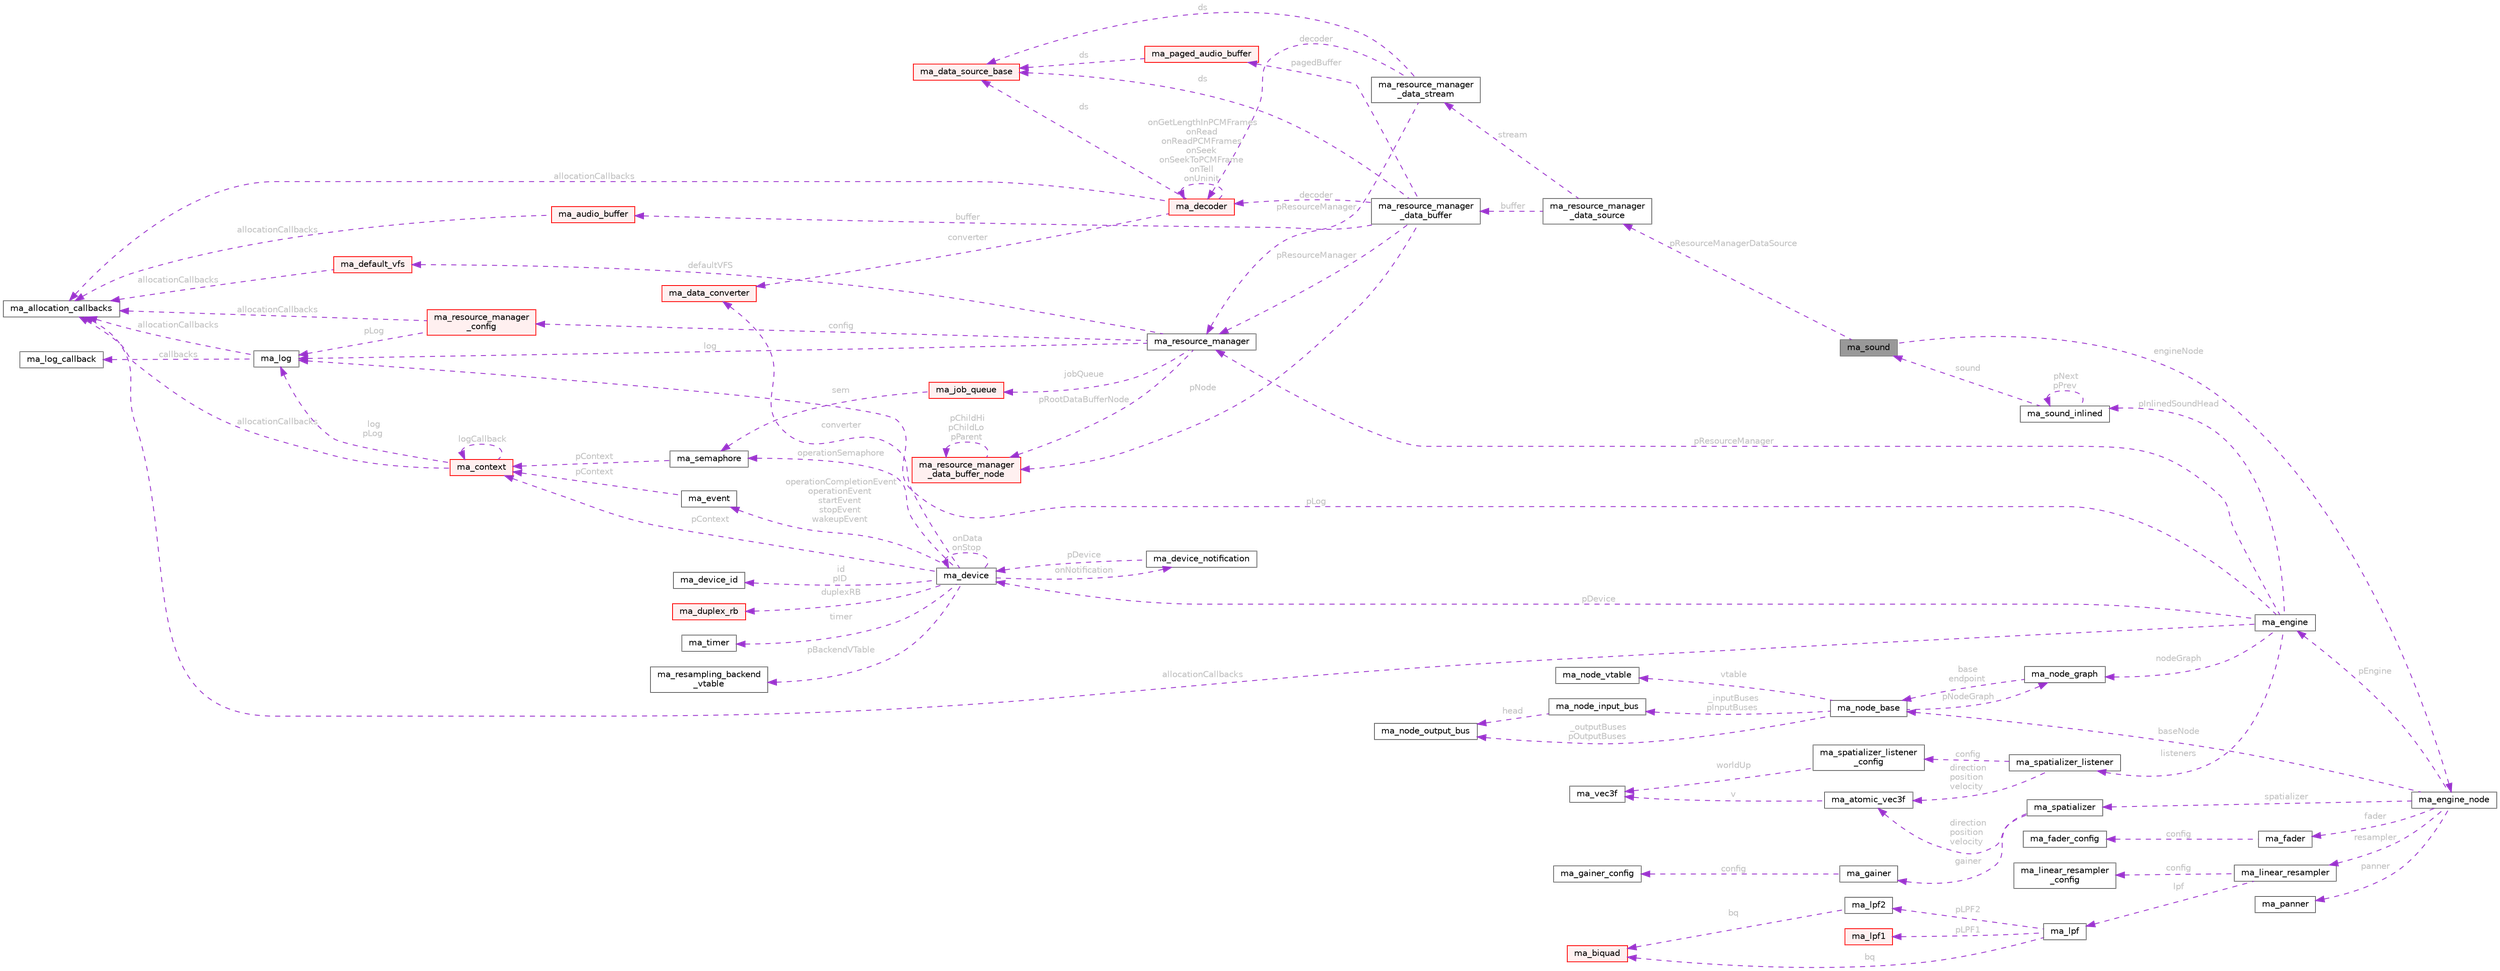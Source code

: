 digraph "ma_sound"
{
 // LATEX_PDF_SIZE
  bgcolor="transparent";
  edge [fontname=Helvetica,fontsize=10,labelfontname=Helvetica,labelfontsize=10];
  node [fontname=Helvetica,fontsize=10,shape=box,height=0.2,width=0.4];
  rankdir="LR";
  Node1 [id="Node000001",label="ma_sound",height=0.2,width=0.4,color="gray40", fillcolor="grey60", style="filled", fontcolor="black",tooltip=" "];
  Node2 -> Node1 [id="edge165_Node000001_Node000002",dir="back",color="darkorchid3",style="dashed",tooltip=" ",label=" engineNode",fontcolor="grey" ];
  Node2 [id="Node000002",label="ma_engine_node",height=0.2,width=0.4,color="gray40", fillcolor="white", style="filled",URL="$structma__engine__node.html",tooltip=" "];
  Node3 -> Node2 [id="edge166_Node000002_Node000003",dir="back",color="darkorchid3",style="dashed",tooltip=" ",label=" baseNode",fontcolor="grey" ];
  Node3 [id="Node000003",label="ma_node_base",height=0.2,width=0.4,color="gray40", fillcolor="white", style="filled",URL="$structma__node__base.html",tooltip=" "];
  Node4 -> Node3 [id="edge167_Node000003_Node000004",dir="back",color="darkorchid3",style="dashed",tooltip=" ",label=" pNodeGraph",fontcolor="grey" ];
  Node4 [id="Node000004",label="ma_node_graph",height=0.2,width=0.4,color="gray40", fillcolor="white", style="filled",URL="$structma__node__graph.html",tooltip=" "];
  Node3 -> Node4 [id="edge168_Node000004_Node000003",dir="back",color="darkorchid3",style="dashed",tooltip=" ",label=" base\nendpoint",fontcolor="grey" ];
  Node5 -> Node3 [id="edge169_Node000003_Node000005",dir="back",color="darkorchid3",style="dashed",tooltip=" ",label=" vtable",fontcolor="grey" ];
  Node5 [id="Node000005",label="ma_node_vtable",height=0.2,width=0.4,color="gray40", fillcolor="white", style="filled",URL="$structma__node__vtable.html",tooltip=" "];
  Node6 -> Node3 [id="edge170_Node000003_Node000006",dir="back",color="darkorchid3",style="dashed",tooltip=" ",label=" _inputBuses\npInputBuses",fontcolor="grey" ];
  Node6 [id="Node000006",label="ma_node_input_bus",height=0.2,width=0.4,color="gray40", fillcolor="white", style="filled",URL="$structma__node__input__bus.html",tooltip=" "];
  Node7 -> Node6 [id="edge171_Node000006_Node000007",dir="back",color="darkorchid3",style="dashed",tooltip=" ",label=" head",fontcolor="grey" ];
  Node7 [id="Node000007",label="ma_node_output_bus",height=0.2,width=0.4,color="gray40", fillcolor="white", style="filled",URL="$structma__node__output__bus.html",tooltip=" "];
  Node7 -> Node3 [id="edge172_Node000003_Node000007",dir="back",color="darkorchid3",style="dashed",tooltip=" ",label=" _outputBuses\npOutputBuses",fontcolor="grey" ];
  Node8 -> Node2 [id="edge173_Node000002_Node000008",dir="back",color="darkorchid3",style="dashed",tooltip=" ",label=" pEngine",fontcolor="grey" ];
  Node8 [id="Node000008",label="ma_engine",height=0.2,width=0.4,color="gray40", fillcolor="white", style="filled",URL="$structma__engine.html",tooltip=" "];
  Node4 -> Node8 [id="edge174_Node000008_Node000004",dir="back",color="darkorchid3",style="dashed",tooltip=" ",label=" nodeGraph",fontcolor="grey" ];
  Node9 -> Node8 [id="edge175_Node000008_Node000009",dir="back",color="darkorchid3",style="dashed",tooltip=" ",label=" pResourceManager",fontcolor="grey" ];
  Node9 [id="Node000009",label="ma_resource_manager",height=0.2,width=0.4,color="gray40", fillcolor="white", style="filled",URL="$structma__resource__manager.html",tooltip=" "];
  Node10 -> Node9 [id="edge176_Node000009_Node000010",dir="back",color="darkorchid3",style="dashed",tooltip=" ",label=" config",fontcolor="grey" ];
  Node10 [id="Node000010",label="ma_resource_manager\l_config",height=0.2,width=0.4,color="red", fillcolor="#FFF0F0", style="filled",URL="$structma__resource__manager__config.html",tooltip=" "];
  Node11 -> Node10 [id="edge177_Node000010_Node000011",dir="back",color="darkorchid3",style="dashed",tooltip=" ",label=" allocationCallbacks",fontcolor="grey" ];
  Node11 [id="Node000011",label="ma_allocation_callbacks",height=0.2,width=0.4,color="gray40", fillcolor="white", style="filled",URL="$structma__allocation__callbacks.html",tooltip=" "];
  Node12 -> Node10 [id="edge178_Node000010_Node000012",dir="back",color="darkorchid3",style="dashed",tooltip=" ",label=" pLog",fontcolor="grey" ];
  Node12 [id="Node000012",label="ma_log",height=0.2,width=0.4,color="gray40", fillcolor="white", style="filled",URL="$structma__log.html",tooltip=" "];
  Node13 -> Node12 [id="edge179_Node000012_Node000013",dir="back",color="darkorchid3",style="dashed",tooltip=" ",label=" callbacks",fontcolor="grey" ];
  Node13 [id="Node000013",label="ma_log_callback",height=0.2,width=0.4,color="gray40", fillcolor="white", style="filled",URL="$structma__log__callback.html",tooltip=" "];
  Node11 -> Node12 [id="edge180_Node000012_Node000011",dir="back",color="darkorchid3",style="dashed",tooltip=" ",label=" allocationCallbacks",fontcolor="grey" ];
  Node15 -> Node9 [id="edge181_Node000009_Node000015",dir="back",color="darkorchid3",style="dashed",tooltip=" ",label=" pRootDataBufferNode",fontcolor="grey" ];
  Node15 [id="Node000015",label="ma_resource_manager\l_data_buffer_node",height=0.2,width=0.4,color="red", fillcolor="#FFF0F0", style="filled",URL="$structma__resource__manager__data__buffer__node.html",tooltip=" "];
  Node15 -> Node15 [id="edge182_Node000015_Node000015",dir="back",color="darkorchid3",style="dashed",tooltip=" ",label=" pChildHi\npChildLo\npParent",fontcolor="grey" ];
  Node19 -> Node9 [id="edge183_Node000009_Node000019",dir="back",color="darkorchid3",style="dashed",tooltip=" ",label=" jobQueue",fontcolor="grey" ];
  Node19 [id="Node000019",label="ma_job_queue",height=0.2,width=0.4,color="red", fillcolor="#FFF0F0", style="filled",URL="$structma__job__queue.html",tooltip=" "];
  Node20 -> Node19 [id="edge184_Node000019_Node000020",dir="back",color="darkorchid3",style="dashed",tooltip=" ",label=" sem",fontcolor="grey" ];
  Node20 [id="Node000020",label="ma_semaphore",height=0.2,width=0.4,color="gray40", fillcolor="white", style="filled",URL="$structma__semaphore.html",tooltip=" "];
  Node21 -> Node20 [id="edge185_Node000020_Node000021",dir="back",color="darkorchid3",style="dashed",tooltip=" ",label=" pContext",fontcolor="grey" ];
  Node21 [id="Node000021",label="ma_context",height=0.2,width=0.4,color="red", fillcolor="#FFF0F0", style="filled",URL="$structma__context.html",tooltip=" "];
  Node12 -> Node21 [id="edge186_Node000021_Node000012",dir="back",color="darkorchid3",style="dashed",tooltip=" ",label=" log\npLog",fontcolor="grey" ];
  Node11 -> Node21 [id="edge187_Node000021_Node000011",dir="back",color="darkorchid3",style="dashed",tooltip=" ",label=" allocationCallbacks",fontcolor="grey" ];
  Node21 -> Node21 [id="edge188_Node000021_Node000021",dir="back",color="darkorchid3",style="dashed",tooltip=" ",label=" logCallback",fontcolor="grey" ];
  Node30 -> Node9 [id="edge189_Node000009_Node000030",dir="back",color="darkorchid3",style="dashed",tooltip=" ",label=" defaultVFS",fontcolor="grey" ];
  Node30 [id="Node000030",label="ma_default_vfs",height=0.2,width=0.4,color="red", fillcolor="#FFF0F0", style="filled",URL="$structma__default__vfs.html",tooltip=" "];
  Node11 -> Node30 [id="edge190_Node000030_Node000011",dir="back",color="darkorchid3",style="dashed",tooltip=" ",label=" allocationCallbacks",fontcolor="grey" ];
  Node12 -> Node9 [id="edge191_Node000009_Node000012",dir="back",color="darkorchid3",style="dashed",tooltip=" ",label=" log",fontcolor="grey" ];
  Node32 -> Node8 [id="edge192_Node000008_Node000032",dir="back",color="darkorchid3",style="dashed",tooltip=" ",label=" pDevice",fontcolor="grey" ];
  Node32 [id="Node000032",label="ma_device",height=0.2,width=0.4,color="gray40", fillcolor="white", style="filled",URL="$structma__device.html",tooltip=" "];
  Node21 -> Node32 [id="edge193_Node000032_Node000021",dir="back",color="darkorchid3",style="dashed",tooltip=" ",label=" pContext",fontcolor="grey" ];
  Node32 -> Node32 [id="edge194_Node000032_Node000032",dir="back",color="darkorchid3",style="dashed",tooltip=" ",label=" onData\nonStop",fontcolor="grey" ];
  Node33 -> Node32 [id="edge195_Node000032_Node000033",dir="back",color="darkorchid3",style="dashed",tooltip=" ",label=" onNotification",fontcolor="grey" ];
  Node33 [id="Node000033",label="ma_device_notification",height=0.2,width=0.4,color="gray40", fillcolor="white", style="filled",URL="$structma__device__notification.html",tooltip=" "];
  Node32 -> Node33 [id="edge196_Node000033_Node000032",dir="back",color="darkorchid3",style="dashed",tooltip=" ",label=" pDevice",fontcolor="grey" ];
  Node29 -> Node32 [id="edge197_Node000032_Node000029",dir="back",color="darkorchid3",style="dashed",tooltip=" ",label=" operationCompletionEvent\noperationEvent\nstartEvent\nstopEvent\nwakeupEvent",fontcolor="grey" ];
  Node29 [id="Node000029",label="ma_event",height=0.2,width=0.4,color="gray40", fillcolor="white", style="filled",URL="$structma__event.html",tooltip=" "];
  Node21 -> Node29 [id="edge198_Node000029_Node000021",dir="back",color="darkorchid3",style="dashed",tooltip=" ",label=" pContext",fontcolor="grey" ];
  Node34 -> Node32 [id="edge199_Node000032_Node000034",dir="back",color="darkorchid3",style="dashed",tooltip=" ",label=" duplexRB",fontcolor="grey" ];
  Node34 [id="Node000034",label="ma_duplex_rb",height=0.2,width=0.4,color="red", fillcolor="#FFF0F0", style="filled",URL="$structma__duplex__rb.html",tooltip=" "];
  Node37 -> Node32 [id="edge200_Node000032_Node000037",dir="back",color="darkorchid3",style="dashed",tooltip=" ",label=" pBackendVTable",fontcolor="grey" ];
  Node37 [id="Node000037",label="ma_resampling_backend\l_vtable",height=0.2,width=0.4,color="gray40", fillcolor="white", style="filled",URL="$structma__resampling__backend__vtable.html",tooltip=" "];
  Node24 -> Node32 [id="edge201_Node000032_Node000024",dir="back",color="darkorchid3",style="dashed",tooltip=" ",label=" id\npID",fontcolor="grey" ];
  Node24 [id="Node000024",label="ma_device_id",height=0.2,width=0.4,color="gray40", fillcolor="white", style="filled",URL="$unionma__device__id.html",tooltip=" "];
  Node38 -> Node32 [id="edge202_Node000032_Node000038",dir="back",color="darkorchid3",style="dashed",tooltip=" ",label=" converter",fontcolor="grey" ];
  Node38 [id="Node000038",label="ma_data_converter",height=0.2,width=0.4,color="red", fillcolor="#FFF0F0", style="filled",URL="$structma__data__converter.html",tooltip=" "];
  Node20 -> Node32 [id="edge203_Node000032_Node000020",dir="back",color="darkorchid3",style="dashed",tooltip=" ",label=" operationSemaphore",fontcolor="grey" ];
  Node50 -> Node32 [id="edge204_Node000032_Node000050",dir="back",color="darkorchid3",style="dashed",tooltip=" ",label=" timer",fontcolor="grey" ];
  Node50 [id="Node000050",label="ma_timer",height=0.2,width=0.4,color="gray40", fillcolor="white", style="filled",URL="$unionma__timer.html",tooltip=" "];
  Node12 -> Node8 [id="edge205_Node000008_Node000012",dir="back",color="darkorchid3",style="dashed",tooltip=" ",label=" pLog",fontcolor="grey" ];
  Node51 -> Node8 [id="edge206_Node000008_Node000051",dir="back",color="darkorchid3",style="dashed",tooltip=" ",label=" listeners",fontcolor="grey" ];
  Node51 [id="Node000051",label="ma_spatializer_listener",height=0.2,width=0.4,color="gray40", fillcolor="white", style="filled",URL="$structma__spatializer__listener.html",tooltip=" "];
  Node52 -> Node51 [id="edge207_Node000051_Node000052",dir="back",color="darkorchid3",style="dashed",tooltip=" ",label=" config",fontcolor="grey" ];
  Node52 [id="Node000052",label="ma_spatializer_listener\l_config",height=0.2,width=0.4,color="gray40", fillcolor="white", style="filled",URL="$structma__spatializer__listener__config.html",tooltip=" "];
  Node53 -> Node52 [id="edge208_Node000052_Node000053",dir="back",color="darkorchid3",style="dashed",tooltip=" ",label=" worldUp",fontcolor="grey" ];
  Node53 [id="Node000053",label="ma_vec3f",height=0.2,width=0.4,color="gray40", fillcolor="white", style="filled",URL="$structma__vec3f.html",tooltip=" "];
  Node54 -> Node51 [id="edge209_Node000051_Node000054",dir="back",color="darkorchid3",style="dashed",tooltip=" ",label=" direction\nposition\nvelocity",fontcolor="grey" ];
  Node54 [id="Node000054",label="ma_atomic_vec3f",height=0.2,width=0.4,color="gray40", fillcolor="white", style="filled",URL="$structma__atomic__vec3f.html",tooltip=" "];
  Node53 -> Node54 [id="edge210_Node000054_Node000053",dir="back",color="darkorchid3",style="dashed",tooltip=" ",label=" v",fontcolor="grey" ];
  Node11 -> Node8 [id="edge211_Node000008_Node000011",dir="back",color="darkorchid3",style="dashed",tooltip=" ",label=" allocationCallbacks",fontcolor="grey" ];
  Node55 -> Node8 [id="edge212_Node000008_Node000055",dir="back",color="darkorchid3",style="dashed",tooltip=" ",label=" pInlinedSoundHead",fontcolor="grey" ];
  Node55 [id="Node000055",label="ma_sound_inlined",height=0.2,width=0.4,color="gray40", fillcolor="white", style="filled",URL="$structma__sound__inlined.html",tooltip=" "];
  Node1 -> Node55 [id="edge213_Node000055_Node000001",dir="back",color="darkorchid3",style="dashed",tooltip=" ",label=" sound",fontcolor="grey" ];
  Node55 -> Node55 [id="edge214_Node000055_Node000055",dir="back",color="darkorchid3",style="dashed",tooltip=" ",label=" pNext\npPrev",fontcolor="grey" ];
  Node56 -> Node2 [id="edge215_Node000002_Node000056",dir="back",color="darkorchid3",style="dashed",tooltip=" ",label=" fader",fontcolor="grey" ];
  Node56 [id="Node000056",label="ma_fader",height=0.2,width=0.4,color="gray40", fillcolor="white", style="filled",URL="$structma__fader.html",tooltip=" "];
  Node57 -> Node56 [id="edge216_Node000056_Node000057",dir="back",color="darkorchid3",style="dashed",tooltip=" ",label=" config",fontcolor="grey" ];
  Node57 [id="Node000057",label="ma_fader_config",height=0.2,width=0.4,color="gray40", fillcolor="white", style="filled",URL="$structma__fader__config.html",tooltip=" "];
  Node41 -> Node2 [id="edge217_Node000002_Node000041",dir="back",color="darkorchid3",style="dashed",tooltip=" ",label=" resampler",fontcolor="grey" ];
  Node41 [id="Node000041",label="ma_linear_resampler",height=0.2,width=0.4,color="gray40", fillcolor="white", style="filled",URL="$structma__linear__resampler.html",tooltip=" "];
  Node42 -> Node41 [id="edge218_Node000041_Node000042",dir="back",color="darkorchid3",style="dashed",tooltip=" ",label=" config",fontcolor="grey" ];
  Node42 [id="Node000042",label="ma_linear_resampler\l_config",height=0.2,width=0.4,color="gray40", fillcolor="white", style="filled",URL="$structma__linear__resampler__config.html",tooltip=" "];
  Node43 -> Node41 [id="edge219_Node000041_Node000043",dir="back",color="darkorchid3",style="dashed",tooltip=" ",label=" lpf",fontcolor="grey" ];
  Node43 [id="Node000043",label="ma_lpf",height=0.2,width=0.4,color="gray40", fillcolor="white", style="filled",URL="$structma__lpf.html",tooltip=" "];
  Node44 -> Node43 [id="edge220_Node000043_Node000044",dir="back",color="darkorchid3",style="dashed",tooltip=" ",label=" pLPF1",fontcolor="grey" ];
  Node44 [id="Node000044",label="ma_lpf1",height=0.2,width=0.4,color="red", fillcolor="#FFF0F0", style="filled",URL="$structma__lpf1.html",tooltip=" "];
  Node46 -> Node43 [id="edge221_Node000043_Node000046",dir="back",color="darkorchid3",style="dashed",tooltip=" ",label=" pLPF2",fontcolor="grey" ];
  Node46 [id="Node000046",label="ma_lpf2",height=0.2,width=0.4,color="gray40", fillcolor="white", style="filled",URL="$structma__lpf2.html",tooltip=" "];
  Node47 -> Node46 [id="edge222_Node000046_Node000047",dir="back",color="darkorchid3",style="dashed",tooltip=" ",label=" bq",fontcolor="grey" ];
  Node47 [id="Node000047",label="ma_biquad",height=0.2,width=0.4,color="red", fillcolor="#FFF0F0", style="filled",URL="$structma__biquad.html",tooltip=" "];
  Node47 -> Node43 [id="edge223_Node000043_Node000047",dir="back",color="darkorchid3",style="dashed",tooltip=" ",label=" bq",fontcolor="grey" ];
  Node58 -> Node2 [id="edge224_Node000002_Node000058",dir="back",color="darkorchid3",style="dashed",tooltip=" ",label=" spatializer",fontcolor="grey" ];
  Node58 [id="Node000058",label="ma_spatializer",height=0.2,width=0.4,color="gray40", fillcolor="white", style="filled",URL="$structma__spatializer.html",tooltip=" "];
  Node54 -> Node58 [id="edge225_Node000058_Node000054",dir="back",color="darkorchid3",style="dashed",tooltip=" ",label=" direction\nposition\nvelocity",fontcolor="grey" ];
  Node59 -> Node58 [id="edge226_Node000058_Node000059",dir="back",color="darkorchid3",style="dashed",tooltip=" ",label=" gainer",fontcolor="grey" ];
  Node59 [id="Node000059",label="ma_gainer",height=0.2,width=0.4,color="gray40", fillcolor="white", style="filled",URL="$structma__gainer.html",tooltip=" "];
  Node60 -> Node59 [id="edge227_Node000059_Node000060",dir="back",color="darkorchid3",style="dashed",tooltip=" ",label=" config",fontcolor="grey" ];
  Node60 [id="Node000060",label="ma_gainer_config",height=0.2,width=0.4,color="gray40", fillcolor="white", style="filled",URL="$structma__gainer__config.html",tooltip=" "];
  Node61 -> Node2 [id="edge228_Node000002_Node000061",dir="back",color="darkorchid3",style="dashed",tooltip=" ",label=" panner",fontcolor="grey" ];
  Node61 [id="Node000061",label="ma_panner",height=0.2,width=0.4,color="gray40", fillcolor="white", style="filled",URL="$structma__panner.html",tooltip=" "];
  Node62 -> Node1 [id="edge229_Node000001_Node000062",dir="back",color="darkorchid3",style="dashed",tooltip=" ",label=" pResourceManagerDataSource",fontcolor="grey" ];
  Node62 [id="Node000062",label="ma_resource_manager\l_data_source",height=0.2,width=0.4,color="gray40", fillcolor="white", style="filled",URL="$structma__resource__manager__data__source.html",tooltip=" "];
  Node63 -> Node62 [id="edge230_Node000062_Node000063",dir="back",color="darkorchid3",style="dashed",tooltip=" ",label=" buffer",fontcolor="grey" ];
  Node63 [id="Node000063",label="ma_resource_manager\l_data_buffer",height=0.2,width=0.4,color="gray40", fillcolor="white", style="filled",URL="$structma__resource__manager__data__buffer.html",tooltip=" "];
  Node64 -> Node63 [id="edge231_Node000063_Node000064",dir="back",color="darkorchid3",style="dashed",tooltip=" ",label=" ds",fontcolor="grey" ];
  Node64 [id="Node000064",label="ma_data_source_base",height=0.2,width=0.4,color="red", fillcolor="#FFF0F0", style="filled",URL="$structma__data__source__base.html",tooltip=" "];
  Node9 -> Node63 [id="edge232_Node000063_Node000009",dir="back",color="darkorchid3",style="dashed",tooltip=" ",label=" pResourceManager",fontcolor="grey" ];
  Node15 -> Node63 [id="edge233_Node000063_Node000015",dir="back",color="darkorchid3",style="dashed",tooltip=" ",label=" pNode",fontcolor="grey" ];
  Node66 -> Node63 [id="edge234_Node000063_Node000066",dir="back",color="darkorchid3",style="dashed",tooltip=" ",label=" decoder",fontcolor="grey" ];
  Node66 [id="Node000066",label="ma_decoder",height=0.2,width=0.4,color="red", fillcolor="#FFF0F0", style="filled",URL="$structma__decoder.html",tooltip=" "];
  Node64 -> Node66 [id="edge235_Node000066_Node000064",dir="back",color="darkorchid3",style="dashed",tooltip=" ",label=" ds",fontcolor="grey" ];
  Node66 -> Node66 [id="edge236_Node000066_Node000066",dir="back",color="darkorchid3",style="dashed",tooltip=" ",label=" onGetLengthInPCMFrames\nonRead\nonReadPCMFrames\nonSeek\nonSeekToPCMFrame\nonTell\nonUninit",fontcolor="grey" ];
  Node38 -> Node66 [id="edge237_Node000066_Node000038",dir="back",color="darkorchid3",style="dashed",tooltip=" ",label=" converter",fontcolor="grey" ];
  Node11 -> Node66 [id="edge238_Node000066_Node000011",dir="back",color="darkorchid3",style="dashed",tooltip=" ",label=" allocationCallbacks",fontcolor="grey" ];
  Node67 -> Node63 [id="edge239_Node000063_Node000067",dir="back",color="darkorchid3",style="dashed",tooltip=" ",label=" buffer",fontcolor="grey" ];
  Node67 [id="Node000067",label="ma_audio_buffer",height=0.2,width=0.4,color="red", fillcolor="#FFF0F0", style="filled",URL="$structma__audio__buffer.html",tooltip=" "];
  Node11 -> Node67 [id="edge240_Node000067_Node000011",dir="back",color="darkorchid3",style="dashed",tooltip=" ",label=" allocationCallbacks",fontcolor="grey" ];
  Node69 -> Node63 [id="edge241_Node000063_Node000069",dir="back",color="darkorchid3",style="dashed",tooltip=" ",label=" pagedBuffer",fontcolor="grey" ];
  Node69 [id="Node000069",label="ma_paged_audio_buffer",height=0.2,width=0.4,color="red", fillcolor="#FFF0F0", style="filled",URL="$structma__paged__audio__buffer.html",tooltip=" "];
  Node64 -> Node69 [id="edge242_Node000069_Node000064",dir="back",color="darkorchid3",style="dashed",tooltip=" ",label=" ds",fontcolor="grey" ];
  Node70 -> Node62 [id="edge243_Node000062_Node000070",dir="back",color="darkorchid3",style="dashed",tooltip=" ",label=" stream",fontcolor="grey" ];
  Node70 [id="Node000070",label="ma_resource_manager\l_data_stream",height=0.2,width=0.4,color="gray40", fillcolor="white", style="filled",URL="$structma__resource__manager__data__stream.html",tooltip=" "];
  Node64 -> Node70 [id="edge244_Node000070_Node000064",dir="back",color="darkorchid3",style="dashed",tooltip=" ",label=" ds",fontcolor="grey" ];
  Node9 -> Node70 [id="edge245_Node000070_Node000009",dir="back",color="darkorchid3",style="dashed",tooltip=" ",label=" pResourceManager",fontcolor="grey" ];
  Node66 -> Node70 [id="edge246_Node000070_Node000066",dir="back",color="darkorchid3",style="dashed",tooltip=" ",label=" decoder",fontcolor="grey" ];
}
